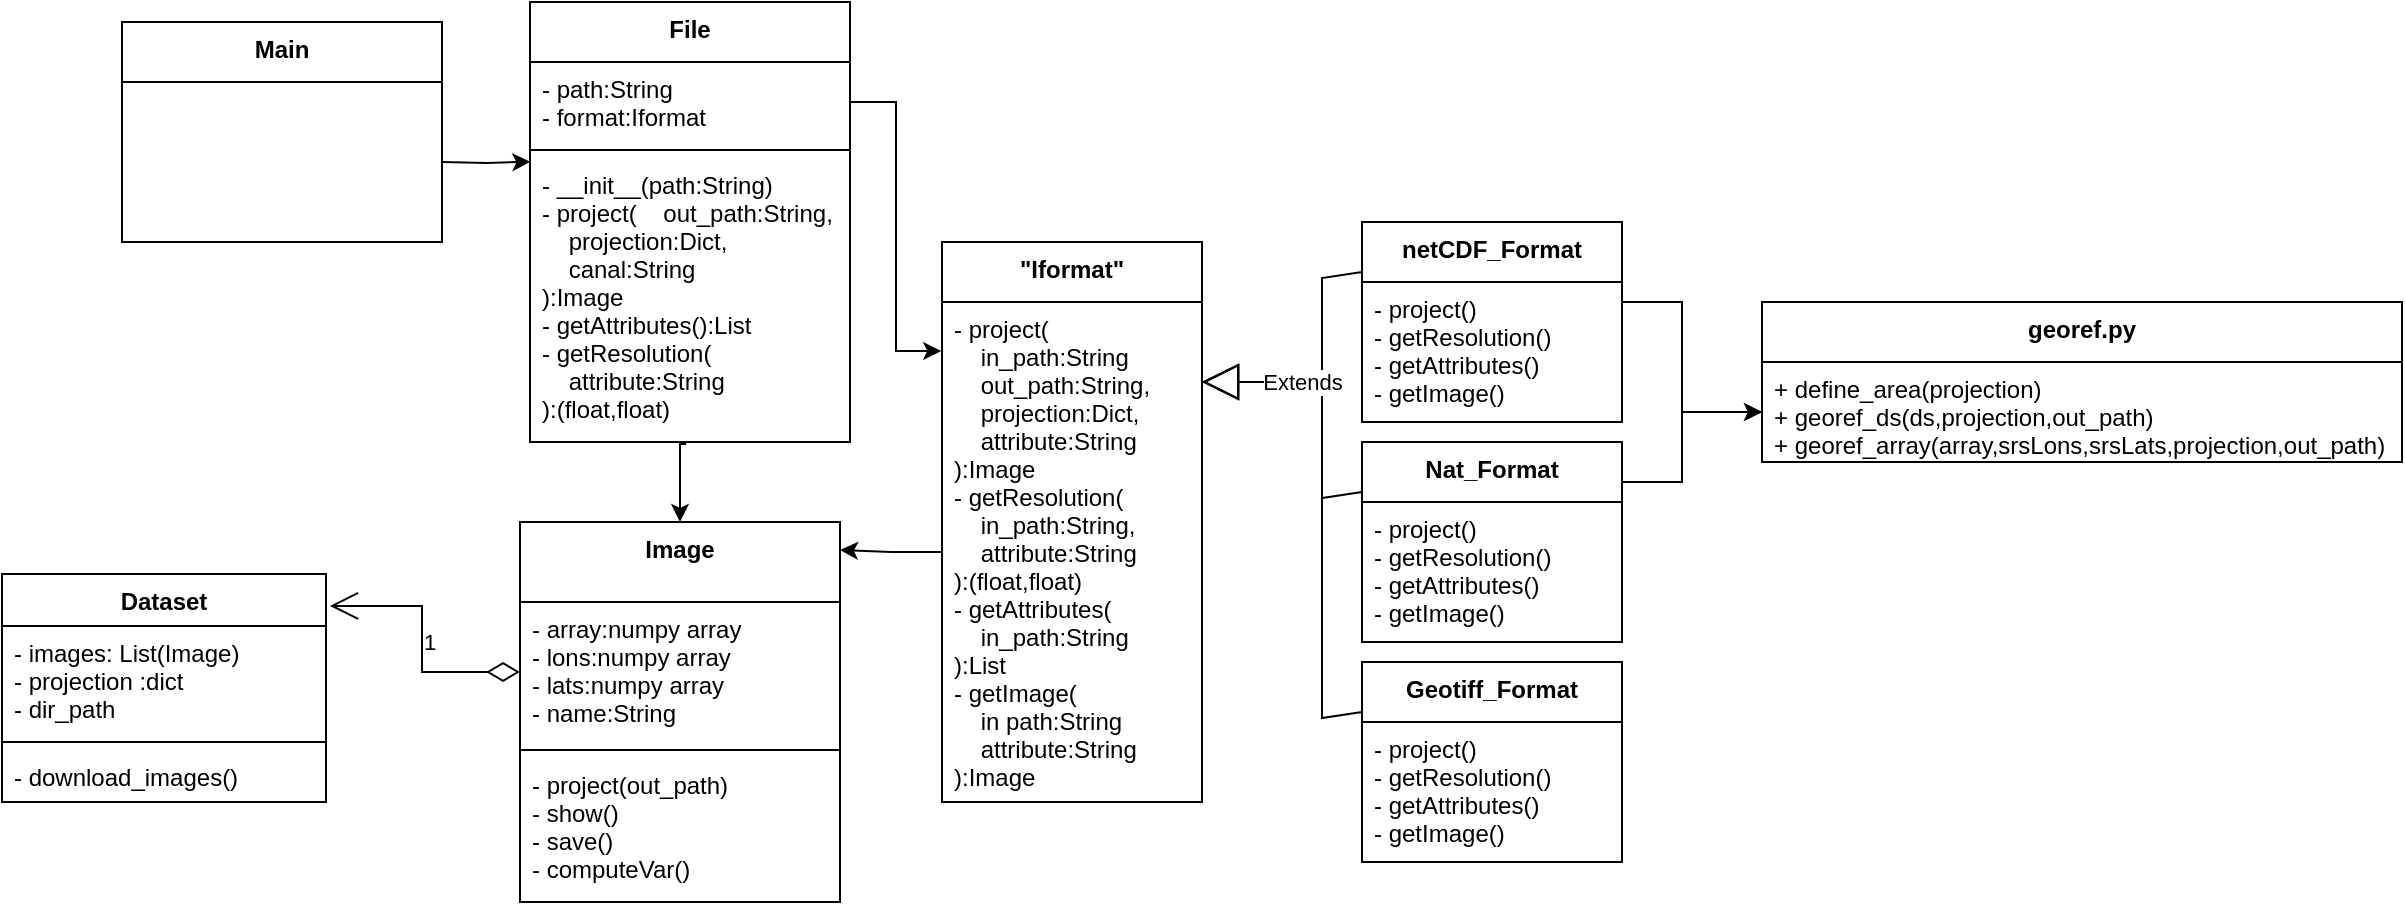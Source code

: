 <mxfile version="19.0.0" type="github">
  <diagram id="FexJEr39XP1glqWhuldr" name="Page-1">
    <mxGraphModel dx="447" dy="1639" grid="1" gridSize="10" guides="1" tooltips="1" connect="1" arrows="1" fold="1" page="1" pageScale="1" pageWidth="827" pageHeight="1169" math="0" shadow="0">
      <root>
        <mxCell id="0" />
        <mxCell id="1" parent="0" />
        <mxCell id="5w1mZHBbKufEp1BNDujB-13" value="&quot;Iformat&quot;" style="swimlane;fontStyle=1;align=center;verticalAlign=top;childLayout=stackLayout;horizontal=1;startSize=30;horizontalStack=0;resizeParent=1;resizeParentMax=0;resizeLast=0;collapsible=1;marginBottom=0;" parent="1" vertex="1">
          <mxGeometry x="540" y="80" width="130" height="280" as="geometry" />
        </mxCell>
        <mxCell id="5w1mZHBbKufEp1BNDujB-14" value="- project(&#xa;    in_path:String&#xa;    out_path:String,&#xa;    projection:Dict,&#xa;    attribute:String&#xa;):Image&#xa;- getResolution(&#xa;    in_path:String,&#xa;    attribute:String&#xa;):(float,float)&#xa;- getAttributes(&#xa;    in_path:String&#xa;):List&#xa;- getImage(&#xa;    in path:String&#xa;    attribute:String&#xa;):Image&#xa;" style="text;strokeColor=none;fillColor=none;align=left;verticalAlign=top;spacingLeft=4;spacingRight=4;overflow=hidden;rotatable=0;points=[[0,0.5],[1,0.5]];portConstraint=eastwest;" parent="5w1mZHBbKufEp1BNDujB-13" vertex="1">
          <mxGeometry y="30" width="130" height="250" as="geometry" />
        </mxCell>
        <mxCell id="5w1mZHBbKufEp1BNDujB-17" value="netCDF_Format" style="swimlane;fontStyle=1;align=center;verticalAlign=top;childLayout=stackLayout;horizontal=1;startSize=30;horizontalStack=0;resizeParent=1;resizeParentMax=0;resizeLast=0;collapsible=1;marginBottom=0;" parent="1" vertex="1">
          <mxGeometry x="750" y="70" width="130" height="100" as="geometry" />
        </mxCell>
        <mxCell id="5w1mZHBbKufEp1BNDujB-18" value="- project()&#xa;- getResolution()&#xa;- getAttributes()&#xa;- getImage()&#xa;&#xa;&#xa;&#xa;" style="text;strokeColor=none;fillColor=none;align=left;verticalAlign=top;spacingLeft=4;spacingRight=4;overflow=hidden;rotatable=0;points=[[0,0.5],[1,0.5]];portConstraint=eastwest;" parent="5w1mZHBbKufEp1BNDujB-17" vertex="1">
          <mxGeometry y="30" width="130" height="70" as="geometry" />
        </mxCell>
        <mxCell id="5w1mZHBbKufEp1BNDujB-21" value="Nat_Format" style="swimlane;fontStyle=1;align=center;verticalAlign=top;childLayout=stackLayout;horizontal=1;startSize=30;horizontalStack=0;resizeParent=1;resizeParentMax=0;resizeLast=0;collapsible=1;marginBottom=0;" parent="1" vertex="1">
          <mxGeometry x="750" y="180" width="130" height="100" as="geometry" />
        </mxCell>
        <mxCell id="5w1mZHBbKufEp1BNDujB-22" value="- project()&#xa;- getResolution()&#xa;- getAttributes()&#xa;- getImage()&#xa;&#xa;&#xa;&#xa;" style="text;strokeColor=none;fillColor=none;align=left;verticalAlign=top;spacingLeft=4;spacingRight=4;overflow=hidden;rotatable=0;points=[[0,0.5],[1,0.5]];portConstraint=eastwest;" parent="5w1mZHBbKufEp1BNDujB-21" vertex="1">
          <mxGeometry y="30" width="130" height="70" as="geometry" />
        </mxCell>
        <mxCell id="5w1mZHBbKufEp1BNDujB-23" value="Extends" style="endArrow=block;endSize=16;endFill=0;html=1;rounded=0;exitX=0;exitY=0.25;exitDx=0;exitDy=0;" parent="1" source="5w1mZHBbKufEp1BNDujB-17" edge="1">
          <mxGeometry x="0.242" width="160" relative="1" as="geometry">
            <mxPoint x="110" y="250" as="sourcePoint" />
            <mxPoint x="670" y="150" as="targetPoint" />
            <Array as="points">
              <mxPoint x="730" y="98" />
              <mxPoint x="730" y="150" />
            </Array>
            <mxPoint as="offset" />
          </mxGeometry>
        </mxCell>
        <mxCell id="5w1mZHBbKufEp1BNDujB-25" value="Extends" style="endArrow=block;endSize=16;endFill=0;html=1;rounded=0;exitX=0;exitY=0.25;exitDx=0;exitDy=0;" parent="1" source="5w1mZHBbKufEp1BNDujB-21" edge="1">
          <mxGeometry x="0.275" width="160" relative="1" as="geometry">
            <mxPoint x="760" y="107.5" as="sourcePoint" />
            <mxPoint x="670" y="150" as="targetPoint" />
            <Array as="points">
              <mxPoint x="730" y="208" />
              <mxPoint x="730" y="150" />
            </Array>
            <mxPoint as="offset" />
          </mxGeometry>
        </mxCell>
        <mxCell id="5w1mZHBbKufEp1BNDujB-27" value="Dataset" style="swimlane;fontStyle=1;align=center;verticalAlign=top;childLayout=stackLayout;horizontal=1;startSize=26;horizontalStack=0;resizeParent=1;resizeParentMax=0;resizeLast=0;collapsible=1;marginBottom=0;" parent="1" vertex="1">
          <mxGeometry x="70" y="246" width="162" height="114" as="geometry" />
        </mxCell>
        <mxCell id="5w1mZHBbKufEp1BNDujB-28" value="- images: List(Image)&#xa;- projection :dict&#xa;- dir_path&#xa; &#xa;" style="text;strokeColor=none;fillColor=none;align=left;verticalAlign=top;spacingLeft=4;spacingRight=4;overflow=hidden;rotatable=0;points=[[0,0.5],[1,0.5]];portConstraint=eastwest;" parent="5w1mZHBbKufEp1BNDujB-27" vertex="1">
          <mxGeometry y="26" width="162" height="54" as="geometry" />
        </mxCell>
        <mxCell id="5w1mZHBbKufEp1BNDujB-29" value="" style="line;strokeWidth=1;fillColor=none;align=left;verticalAlign=middle;spacingTop=-1;spacingLeft=3;spacingRight=3;rotatable=0;labelPosition=right;points=[];portConstraint=eastwest;" parent="5w1mZHBbKufEp1BNDujB-27" vertex="1">
          <mxGeometry y="80" width="162" height="8" as="geometry" />
        </mxCell>
        <mxCell id="5w1mZHBbKufEp1BNDujB-30" value="- download_images()" style="text;strokeColor=none;fillColor=none;align=left;verticalAlign=top;spacingLeft=4;spacingRight=4;overflow=hidden;rotatable=0;points=[[0,0.5],[1,0.5]];portConstraint=eastwest;" parent="5w1mZHBbKufEp1BNDujB-27" vertex="1">
          <mxGeometry y="88" width="162" height="26" as="geometry" />
        </mxCell>
        <mxCell id="5w1mZHBbKufEp1BNDujB-31" value="1" style="endArrow=open;html=1;endSize=12;startArrow=diamondThin;startSize=14;startFill=0;edgeStyle=orthogonalEdgeStyle;align=left;verticalAlign=bottom;rounded=0;exitX=0;exitY=0.5;exitDx=0;exitDy=0;entryX=1.012;entryY=0.14;entryDx=0;entryDy=0;entryPerimeter=0;" parent="1" source="5w1mZHBbKufEp1BNDujB-43" target="5w1mZHBbKufEp1BNDujB-27" edge="1">
          <mxGeometry x="-0.143" y="1" relative="1" as="geometry">
            <mxPoint x="300" y="310" as="sourcePoint" />
            <mxPoint x="270" y="240" as="targetPoint" />
            <Array as="points">
              <mxPoint x="280" y="295" />
              <mxPoint x="280" y="262" />
            </Array>
            <mxPoint as="offset" />
          </mxGeometry>
        </mxCell>
        <mxCell id="5w1mZHBbKufEp1BNDujB-35" value="Geotiff_Format" style="swimlane;fontStyle=1;align=center;verticalAlign=top;childLayout=stackLayout;horizontal=1;startSize=30;horizontalStack=0;resizeParent=1;resizeParentMax=0;resizeLast=0;collapsible=1;marginBottom=0;" parent="1" vertex="1">
          <mxGeometry x="750" y="290" width="130" height="100" as="geometry" />
        </mxCell>
        <mxCell id="5w1mZHBbKufEp1BNDujB-36" value="- project()&#xa;- getResolution()&#xa;- getAttributes()&#xa;- getImage()&#xa;&#xa;&#xa;&#xa;" style="text;strokeColor=none;fillColor=none;align=left;verticalAlign=top;spacingLeft=4;spacingRight=4;overflow=hidden;rotatable=0;points=[[0,0.5],[1,0.5]];portConstraint=eastwest;" parent="5w1mZHBbKufEp1BNDujB-35" vertex="1">
          <mxGeometry y="30" width="130" height="70" as="geometry" />
        </mxCell>
        <mxCell id="5w1mZHBbKufEp1BNDujB-37" value="Extends" style="endArrow=block;endSize=16;endFill=0;html=1;rounded=0;exitX=0;exitY=0.25;exitDx=0;exitDy=0;" parent="1" source="5w1mZHBbKufEp1BNDujB-35" edge="1">
          <mxGeometry x="0.597" width="160" relative="1" as="geometry">
            <mxPoint x="760" y="217.5" as="sourcePoint" />
            <mxPoint x="670" y="150" as="targetPoint" />
            <Array as="points">
              <mxPoint x="730" y="318" />
              <mxPoint x="730" y="150" />
            </Array>
            <mxPoint as="offset" />
          </mxGeometry>
        </mxCell>
        <mxCell id="5w1mZHBbKufEp1BNDujB-40" value="georef.py" style="swimlane;fontStyle=1;align=center;verticalAlign=top;childLayout=stackLayout;horizontal=1;startSize=30;horizontalStack=0;resizeParent=1;resizeParentMax=0;resizeLast=0;collapsible=1;marginBottom=0;" parent="1" vertex="1">
          <mxGeometry x="950" y="110" width="320" height="80" as="geometry" />
        </mxCell>
        <mxCell id="5w1mZHBbKufEp1BNDujB-41" value="+ define_area(projection)&#xa;+ georef_ds(ds,projection,out_path)&#xa;+ georef_array(array,srsLons,srsLats,projection,out_path)&#xa;&#xa;&#xa;&#xa;" style="text;strokeColor=none;fillColor=none;align=left;verticalAlign=top;spacingLeft=4;spacingRight=4;overflow=hidden;rotatable=0;points=[[0,0.5],[1,0.5]];portConstraint=eastwest;" parent="5w1mZHBbKufEp1BNDujB-40" vertex="1">
          <mxGeometry y="30" width="320" height="50" as="geometry" />
        </mxCell>
        <mxCell id="5w1mZHBbKufEp1BNDujB-42" value="Image" style="swimlane;fontStyle=1;align=center;verticalAlign=top;childLayout=stackLayout;horizontal=1;startSize=40;horizontalStack=0;resizeParent=1;resizeParentMax=0;resizeLast=0;collapsible=1;marginBottom=0;" parent="1" vertex="1">
          <mxGeometry x="329" y="220" width="160" height="190" as="geometry" />
        </mxCell>
        <mxCell id="5w1mZHBbKufEp1BNDujB-43" value="- array:numpy array&#xa;- lons:numpy array&#xa;- lats:numpy array&#xa;- name:String&#xa;&#xa;&#xa;&#xa;" style="text;strokeColor=none;fillColor=none;align=left;verticalAlign=top;spacingLeft=4;spacingRight=4;overflow=hidden;rotatable=0;points=[[0,0.5],[1,0.5]];portConstraint=eastwest;" parent="5w1mZHBbKufEp1BNDujB-42" vertex="1">
          <mxGeometry y="40" width="160" height="70" as="geometry" />
        </mxCell>
        <mxCell id="5w1mZHBbKufEp1BNDujB-44" value="" style="line;strokeWidth=1;fillColor=none;align=left;verticalAlign=middle;spacingTop=-1;spacingLeft=3;spacingRight=3;rotatable=0;labelPosition=right;points=[];portConstraint=eastwest;" parent="5w1mZHBbKufEp1BNDujB-42" vertex="1">
          <mxGeometry y="110" width="160" height="8" as="geometry" />
        </mxCell>
        <mxCell id="5w1mZHBbKufEp1BNDujB-45" value="- project(out_path)&#xa;- show()&#xa;- save()&#xa;- computeVar()&#xa;&#xa;&#xa;&#xa;&#xa;&#xa;&#xa;&#xa;" style="text;strokeColor=none;fillColor=none;align=left;verticalAlign=top;spacingLeft=4;spacingRight=4;overflow=hidden;rotatable=0;points=[[0,0.5],[1,0.5]];portConstraint=eastwest;" parent="5w1mZHBbKufEp1BNDujB-42" vertex="1">
          <mxGeometry y="118" width="160" height="72" as="geometry" />
        </mxCell>
        <mxCell id="5w1mZHBbKufEp1BNDujB-51" value="File" style="swimlane;fontStyle=1;align=center;verticalAlign=top;childLayout=stackLayout;horizontal=1;startSize=30;horizontalStack=0;resizeParent=1;resizeParentMax=0;resizeLast=0;collapsible=1;marginBottom=0;" parent="1" vertex="1">
          <mxGeometry x="334" y="-40" width="160" height="220" as="geometry" />
        </mxCell>
        <mxCell id="5w1mZHBbKufEp1BNDujB-52" value="- path:String&#xa;- format:Iformat&#xa;&#xa;&#xa;&#xa;" style="text;strokeColor=none;fillColor=none;align=left;verticalAlign=top;spacingLeft=4;spacingRight=4;overflow=hidden;rotatable=0;points=[[0,0.5],[1,0.5]];portConstraint=eastwest;" parent="5w1mZHBbKufEp1BNDujB-51" vertex="1">
          <mxGeometry y="30" width="160" height="40" as="geometry" />
        </mxCell>
        <mxCell id="5w1mZHBbKufEp1BNDujB-53" value="" style="line;strokeWidth=1;fillColor=none;align=left;verticalAlign=middle;spacingTop=-1;spacingLeft=3;spacingRight=3;rotatable=0;labelPosition=right;points=[];portConstraint=eastwest;" parent="5w1mZHBbKufEp1BNDujB-51" vertex="1">
          <mxGeometry y="70" width="160" height="8" as="geometry" />
        </mxCell>
        <mxCell id="5w1mZHBbKufEp1BNDujB-54" value="- __init__(path:String)&#xa;- project(    out_path:String,&#xa;    projection:Dict,&#xa;    canal:String&#xa;):Image&#xa;- getAttributes():List&#xa;- getResolution(&#xa;    attribute:String&#xa;):(float,float)&#xa;&#xa;&#xa;" style="text;strokeColor=none;fillColor=none;align=left;verticalAlign=top;spacingLeft=4;spacingRight=4;overflow=hidden;rotatable=0;points=[[0,0.5],[1,0.5]];portConstraint=eastwest;" parent="5w1mZHBbKufEp1BNDujB-51" vertex="1">
          <mxGeometry y="78" width="160" height="142" as="geometry" />
        </mxCell>
        <mxCell id="5w1mZHBbKufEp1BNDujB-55" style="edgeStyle=orthogonalEdgeStyle;rounded=0;orthogonalLoop=1;jettySize=auto;html=1;entryX=-0.003;entryY=0.098;entryDx=0;entryDy=0;entryPerimeter=0;" parent="1" source="5w1mZHBbKufEp1BNDujB-52" target="5w1mZHBbKufEp1BNDujB-14" edge="1">
          <mxGeometry relative="1" as="geometry" />
        </mxCell>
        <mxCell id="5w1mZHBbKufEp1BNDujB-65" style="edgeStyle=orthogonalEdgeStyle;rounded=0;orthogonalLoop=1;jettySize=auto;html=1;entryX=0;entryY=0.5;entryDx=0;entryDy=0;exitX=1;exitY=0.2;exitDx=0;exitDy=0;exitPerimeter=0;" parent="1" source="5w1mZHBbKufEp1BNDujB-18" target="5w1mZHBbKufEp1BNDujB-41" edge="1">
          <mxGeometry relative="1" as="geometry">
            <mxPoint x="920" y="170" as="sourcePoint" />
            <mxPoint x="920.04" y="130" as="targetPoint" />
            <Array as="points">
              <mxPoint x="910" y="110" />
              <mxPoint x="910" y="165" />
            </Array>
          </mxGeometry>
        </mxCell>
        <mxCell id="5w1mZHBbKufEp1BNDujB-66" style="edgeStyle=orthogonalEdgeStyle;rounded=0;orthogonalLoop=1;jettySize=auto;html=1;entryX=0;entryY=0.5;entryDx=0;entryDy=0;exitX=1;exitY=0.25;exitDx=0;exitDy=0;" parent="1" source="5w1mZHBbKufEp1BNDujB-21" target="5w1mZHBbKufEp1BNDujB-41" edge="1">
          <mxGeometry relative="1" as="geometry">
            <mxPoint x="890" y="120" as="sourcePoint" />
            <mxPoint x="960" y="175" as="targetPoint" />
            <Array as="points">
              <mxPoint x="910" y="200" />
              <mxPoint x="910" y="165" />
            </Array>
          </mxGeometry>
        </mxCell>
        <mxCell id="5w1mZHBbKufEp1BNDujB-67" value="Main" style="swimlane;fontStyle=1;align=center;verticalAlign=top;childLayout=stackLayout;horizontal=1;startSize=30;horizontalStack=0;resizeParent=1;resizeParentMax=0;resizeLast=0;collapsible=1;marginBottom=0;" parent="1" vertex="1">
          <mxGeometry x="130" y="-30" width="160" height="110" as="geometry" />
        </mxCell>
        <mxCell id="5w1mZHBbKufEp1BNDujB-72" style="edgeStyle=orthogonalEdgeStyle;rounded=0;orthogonalLoop=1;jettySize=auto;html=1;entryX=0.001;entryY=0.013;entryDx=0;entryDy=0;entryPerimeter=0;" parent="1" target="5w1mZHBbKufEp1BNDujB-54" edge="1">
          <mxGeometry relative="1" as="geometry">
            <mxPoint x="290" y="40.0" as="sourcePoint" />
          </mxGeometry>
        </mxCell>
        <mxCell id="OaSqxCZ9YkmRLeha6ljL-1" style="edgeStyle=orthogonalEdgeStyle;rounded=0;orthogonalLoop=1;jettySize=auto;html=1;entryX=0.5;entryY=0;entryDx=0;entryDy=0;exitX=0.488;exitY=1.007;exitDx=0;exitDy=0;exitPerimeter=0;" edge="1" parent="1" source="5w1mZHBbKufEp1BNDujB-54" target="5w1mZHBbKufEp1BNDujB-42">
          <mxGeometry relative="1" as="geometry" />
        </mxCell>
        <mxCell id="OaSqxCZ9YkmRLeha6ljL-2" style="edgeStyle=orthogonalEdgeStyle;rounded=0;orthogonalLoop=1;jettySize=auto;html=1;entryX=1;entryY=0.074;entryDx=0;entryDy=0;entryPerimeter=0;" edge="1" parent="1" source="5w1mZHBbKufEp1BNDujB-14" target="5w1mZHBbKufEp1BNDujB-42">
          <mxGeometry relative="1" as="geometry" />
        </mxCell>
      </root>
    </mxGraphModel>
  </diagram>
</mxfile>
